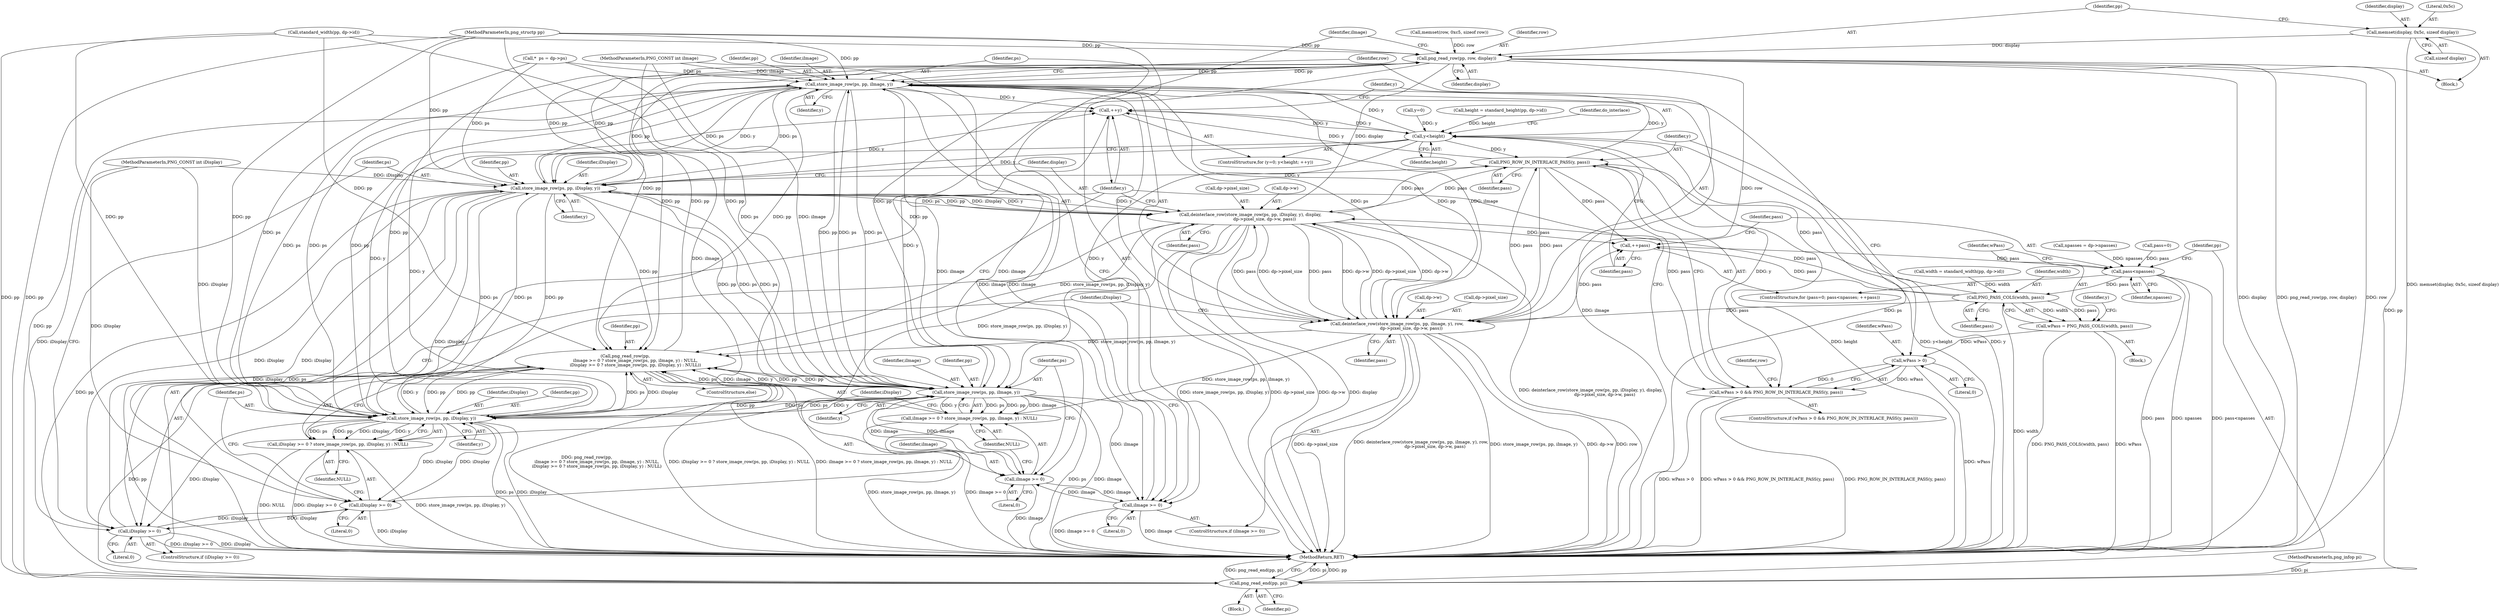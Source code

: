 digraph "0_Android_9d4853418ab2f754c2b63e091c29c5529b8b86ca_127@API" {
"1000198" [label="(Call,memset(display, 0x5c, sizeof display))"];
"1000203" [label="(Call,png_read_row(pp, row, display))"];
"1000212" [label="(Call,store_image_row(ps, pp, iImage, y))"];
"1000176" [label="(Call,++y)"];
"1000173" [label="(Call,y<height)"];
"1000187" [label="(Call,PNG_ROW_IN_INTERLACE_PASS(y, pass))"];
"1000159" [label="(Call,++pass)"];
"1000156" [label="(Call,pass<npasses)"];
"1000166" [label="(Call,PNG_PASS_COLS(width, pass))"];
"1000164" [label="(Call,wPass = PNG_PASS_COLS(width, pass))"];
"1000184" [label="(Call,wPass > 0)"];
"1000183" [label="(Call,wPass > 0 && PNG_ROW_IN_INTERLACE_PASS(y, pass))"];
"1000211" [label="(Call,deinterlace_row(store_image_row(ps, pp, iImage, y), row,\n                     dp->pixel_size, dp->w, pass))"];
"1000229" [label="(Call,deinterlace_row(store_image_row(ps, pp, iDisplay, y), display,\n                     dp->pixel_size, dp->w, pass))"];
"1000244" [label="(Call,png_read_row(pp,\n               iImage >= 0 ? store_image_row(ps, pp, iImage, y) : NULL,\n               iDisplay >= 0 ? store_image_row(ps, pp, iDisplay, y) : NULL))"];
"1000250" [label="(Call,store_image_row(ps, pp, iImage, y))"];
"1000208" [label="(Call,iImage >= 0)"];
"1000247" [label="(Call,iImage >= 0)"];
"1000230" [label="(Call,store_image_row(ps, pp, iDisplay, y))"];
"1000226" [label="(Call,iDisplay >= 0)"];
"1000257" [label="(Call,iDisplay >= 0)"];
"1000260" [label="(Call,store_image_row(ps, pp, iDisplay, y))"];
"1000256" [label="(Call,iDisplay >= 0 ? store_image_row(ps, pp, iDisplay, y) : NULL)"];
"1000266" [label="(Call,png_read_end(pp, pi))"];
"1000246" [label="(Call,iImage >= 0 ? store_image_row(ps, pp, iImage, y) : NULL)"];
"1000249" [label="(Literal,0)"];
"1000146" [label="(Call,*  ps = dp->ps)"];
"1000242" [label="(Identifier,pass)"];
"1000193" [label="(Call,memset(row, 0xc5, sizeof row))"];
"1000183" [label="(Call,wPass > 0 && PNG_ROW_IN_INTERLACE_PASS(y, pass))"];
"1000186" [label="(Literal,0)"];
"1000265" [label="(Identifier,NULL)"];
"1000170" [label="(Call,y=0)"];
"1000258" [label="(Identifier,iDisplay)"];
"1000234" [label="(Identifier,y)"];
"1000166" [label="(Call,PNG_PASS_COLS(width, pass))"];
"1000190" [label="(Block,)"];
"1000194" [label="(Identifier,row)"];
"1000159" [label="(Call,++pass)"];
"1000255" [label="(Identifier,NULL)"];
"1000225" [label="(ControlStructure,if (iDisplay >= 0))"];
"1000263" [label="(Identifier,iDisplay)"];
"1000254" [label="(Identifier,y)"];
"1000188" [label="(Identifier,y)"];
"1000158" [label="(Identifier,npasses)"];
"1000112" [label="(Call,npasses = dp->npasses)"];
"1000213" [label="(Identifier,ps)"];
"1000215" [label="(Identifier,iImage)"];
"1000207" [label="(ControlStructure,if (iImage >= 0))"];
"1000251" [label="(Identifier,ps)"];
"1000205" [label="(Identifier,row)"];
"1000260" [label="(Call,store_image_row(ps, pp, iDisplay, y))"];
"1000201" [label="(Call,sizeof display)"];
"1000256" [label="(Call,iDisplay >= 0 ? store_image_row(ps, pp, iDisplay, y) : NULL)"];
"1000130" [label="(Call,height = standard_height(pp, dp->id))"];
"1000212" [label="(Call,store_image_row(ps, pp, iImage, y))"];
"1000189" [label="(Identifier,pass)"];
"1000206" [label="(Identifier,display)"];
"1000175" [label="(Identifier,height)"];
"1000164" [label="(Call,wPass = PNG_PASS_COLS(width, pass))"];
"1000168" [label="(Identifier,pass)"];
"1000245" [label="(Identifier,pp)"];
"1000269" [label="(MethodReturn,RET)"];
"1000226" [label="(Call,iDisplay >= 0)"];
"1000261" [label="(Identifier,ps)"];
"1000230" [label="(Call,store_image_row(ps, pp, iDisplay, y))"];
"1000253" [label="(Identifier,iImage)"];
"1000138" [label="(Call,width = standard_width(pp, dp->id))"];
"1000252" [label="(Identifier,pp)"];
"1000108" [label="(MethodParameterIn,PNG_CONST int iImage)"];
"1000229" [label="(Call,deinterlace_row(store_image_row(ps, pp, iDisplay, y), display,\n                     dp->pixel_size, dp->w, pass))"];
"1000157" [label="(Identifier,pass)"];
"1000109" [label="(MethodParameterIn,PNG_CONST int iDisplay)"];
"1000211" [label="(Call,deinterlace_row(store_image_row(ps, pp, iImage, y), row,\n                     dp->pixel_size, dp->w, pass))"];
"1000153" [label="(Call,pass=0)"];
"1000173" [label="(Call,y<height)"];
"1000156" [label="(Call,pass<npasses)"];
"1000110" [label="(Block,)"];
"1000107" [label="(MethodParameterIn,png_infop pi)"];
"1000262" [label="(Identifier,pp)"];
"1000210" [label="(Literal,0)"];
"1000182" [label="(ControlStructure,if (wPass > 0 && PNG_ROW_IN_INTERLACE_PASS(y, pass)))"];
"1000187" [label="(Call,PNG_ROW_IN_INTERLACE_PASS(y, pass))"];
"1000140" [label="(Call,standard_width(pp, dp->id))"];
"1000165" [label="(Identifier,wPass)"];
"1000185" [label="(Identifier,wPass)"];
"1000209" [label="(Identifier,iImage)"];
"1000232" [label="(Identifier,pp)"];
"1000235" [label="(Identifier,display)"];
"1000161" [label="(Block,)"];
"1000257" [label="(Call,iDisplay >= 0)"];
"1000236" [label="(Call,dp->pixel_size)"];
"1000221" [label="(Call,dp->w)"];
"1000199" [label="(Identifier,display)"];
"1000247" [label="(Call,iImage >= 0)"];
"1000204" [label="(Identifier,pp)"];
"1000218" [label="(Call,dp->pixel_size)"];
"1000177" [label="(Identifier,y)"];
"1000167" [label="(Identifier,width)"];
"1000184" [label="(Call,wPass > 0)"];
"1000214" [label="(Identifier,pp)"];
"1000174" [label="(Identifier,y)"];
"1000208" [label="(Call,iImage >= 0)"];
"1000106" [label="(MethodParameterIn,png_structp pp)"];
"1000267" [label="(Identifier,pp)"];
"1000171" [label="(Identifier,y)"];
"1000246" [label="(Call,iImage >= 0 ? store_image_row(ps, pp, iImage, y) : NULL)"];
"1000239" [label="(Call,dp->w)"];
"1000216" [label="(Identifier,y)"];
"1000264" [label="(Identifier,y)"];
"1000160" [label="(Identifier,pass)"];
"1000266" [label="(Call,png_read_end(pp, pi))"];
"1000228" [label="(Literal,0)"];
"1000268" [label="(Identifier,pi)"];
"1000203" [label="(Call,png_read_row(pp, row, display))"];
"1000224" [label="(Identifier,pass)"];
"1000233" [label="(Identifier,iDisplay)"];
"1000244" [label="(Call,png_read_row(pp,\n               iImage >= 0 ? store_image_row(ps, pp, iImage, y) : NULL,\n               iDisplay >= 0 ? store_image_row(ps, pp, iDisplay, y) : NULL))"];
"1000248" [label="(Identifier,iImage)"];
"1000250" [label="(Call,store_image_row(ps, pp, iImage, y))"];
"1000176" [label="(Call,++y)"];
"1000152" [label="(ControlStructure,for (pass=0; pass<npasses; ++pass))"];
"1000243" [label="(ControlStructure,else)"];
"1000180" [label="(Identifier,do_interlace)"];
"1000198" [label="(Call,memset(display, 0x5c, sizeof display))"];
"1000227" [label="(Identifier,iDisplay)"];
"1000259" [label="(Literal,0)"];
"1000169" [label="(ControlStructure,for (y=0; y<height; ++y))"];
"1000231" [label="(Identifier,ps)"];
"1000200" [label="(Literal,0x5c)"];
"1000217" [label="(Identifier,row)"];
"1000198" -> "1000190"  [label="AST: "];
"1000198" -> "1000201"  [label="CFG: "];
"1000199" -> "1000198"  [label="AST: "];
"1000200" -> "1000198"  [label="AST: "];
"1000201" -> "1000198"  [label="AST: "];
"1000204" -> "1000198"  [label="CFG: "];
"1000198" -> "1000269"  [label="DDG: memset(display, 0x5c, sizeof display)"];
"1000198" -> "1000203"  [label="DDG: display"];
"1000203" -> "1000190"  [label="AST: "];
"1000203" -> "1000206"  [label="CFG: "];
"1000204" -> "1000203"  [label="AST: "];
"1000205" -> "1000203"  [label="AST: "];
"1000206" -> "1000203"  [label="AST: "];
"1000209" -> "1000203"  [label="CFG: "];
"1000203" -> "1000269"  [label="DDG: display"];
"1000203" -> "1000269"  [label="DDG: png_read_row(pp, row, display)"];
"1000203" -> "1000269"  [label="DDG: row"];
"1000212" -> "1000203"  [label="DDG: pp"];
"1000140" -> "1000203"  [label="DDG: pp"];
"1000230" -> "1000203"  [label="DDG: pp"];
"1000244" -> "1000203"  [label="DDG: pp"];
"1000106" -> "1000203"  [label="DDG: pp"];
"1000193" -> "1000203"  [label="DDG: row"];
"1000203" -> "1000212"  [label="DDG: pp"];
"1000203" -> "1000211"  [label="DDG: row"];
"1000203" -> "1000230"  [label="DDG: pp"];
"1000203" -> "1000229"  [label="DDG: display"];
"1000203" -> "1000244"  [label="DDG: pp"];
"1000203" -> "1000250"  [label="DDG: pp"];
"1000203" -> "1000260"  [label="DDG: pp"];
"1000203" -> "1000266"  [label="DDG: pp"];
"1000212" -> "1000211"  [label="AST: "];
"1000212" -> "1000216"  [label="CFG: "];
"1000213" -> "1000212"  [label="AST: "];
"1000214" -> "1000212"  [label="AST: "];
"1000215" -> "1000212"  [label="AST: "];
"1000216" -> "1000212"  [label="AST: "];
"1000217" -> "1000212"  [label="CFG: "];
"1000212" -> "1000269"  [label="DDG: ps"];
"1000212" -> "1000269"  [label="DDG: iImage"];
"1000212" -> "1000176"  [label="DDG: y"];
"1000212" -> "1000208"  [label="DDG: iImage"];
"1000212" -> "1000211"  [label="DDG: ps"];
"1000212" -> "1000211"  [label="DDG: pp"];
"1000212" -> "1000211"  [label="DDG: iImage"];
"1000212" -> "1000211"  [label="DDG: y"];
"1000250" -> "1000212"  [label="DDG: ps"];
"1000230" -> "1000212"  [label="DDG: ps"];
"1000260" -> "1000212"  [label="DDG: ps"];
"1000146" -> "1000212"  [label="DDG: ps"];
"1000106" -> "1000212"  [label="DDG: pp"];
"1000208" -> "1000212"  [label="DDG: iImage"];
"1000108" -> "1000212"  [label="DDG: iImage"];
"1000187" -> "1000212"  [label="DDG: y"];
"1000173" -> "1000212"  [label="DDG: y"];
"1000212" -> "1000230"  [label="DDG: ps"];
"1000212" -> "1000230"  [label="DDG: pp"];
"1000212" -> "1000230"  [label="DDG: y"];
"1000212" -> "1000244"  [label="DDG: pp"];
"1000212" -> "1000247"  [label="DDG: iImage"];
"1000212" -> "1000250"  [label="DDG: ps"];
"1000212" -> "1000250"  [label="DDG: pp"];
"1000212" -> "1000260"  [label="DDG: ps"];
"1000212" -> "1000260"  [label="DDG: pp"];
"1000212" -> "1000266"  [label="DDG: pp"];
"1000176" -> "1000169"  [label="AST: "];
"1000176" -> "1000177"  [label="CFG: "];
"1000177" -> "1000176"  [label="AST: "];
"1000174" -> "1000176"  [label="CFG: "];
"1000176" -> "1000173"  [label="DDG: y"];
"1000187" -> "1000176"  [label="DDG: y"];
"1000250" -> "1000176"  [label="DDG: y"];
"1000260" -> "1000176"  [label="DDG: y"];
"1000230" -> "1000176"  [label="DDG: y"];
"1000173" -> "1000176"  [label="DDG: y"];
"1000173" -> "1000169"  [label="AST: "];
"1000173" -> "1000175"  [label="CFG: "];
"1000174" -> "1000173"  [label="AST: "];
"1000175" -> "1000173"  [label="AST: "];
"1000180" -> "1000173"  [label="CFG: "];
"1000160" -> "1000173"  [label="CFG: "];
"1000173" -> "1000269"  [label="DDG: y<height"];
"1000173" -> "1000269"  [label="DDG: y"];
"1000173" -> "1000269"  [label="DDG: height"];
"1000170" -> "1000173"  [label="DDG: y"];
"1000130" -> "1000173"  [label="DDG: height"];
"1000173" -> "1000187"  [label="DDG: y"];
"1000173" -> "1000230"  [label="DDG: y"];
"1000173" -> "1000250"  [label="DDG: y"];
"1000173" -> "1000260"  [label="DDG: y"];
"1000187" -> "1000183"  [label="AST: "];
"1000187" -> "1000189"  [label="CFG: "];
"1000188" -> "1000187"  [label="AST: "];
"1000189" -> "1000187"  [label="AST: "];
"1000183" -> "1000187"  [label="CFG: "];
"1000187" -> "1000159"  [label="DDG: pass"];
"1000187" -> "1000183"  [label="DDG: y"];
"1000187" -> "1000183"  [label="DDG: pass"];
"1000166" -> "1000187"  [label="DDG: pass"];
"1000229" -> "1000187"  [label="DDG: pass"];
"1000211" -> "1000187"  [label="DDG: pass"];
"1000187" -> "1000211"  [label="DDG: pass"];
"1000187" -> "1000230"  [label="DDG: y"];
"1000187" -> "1000229"  [label="DDG: pass"];
"1000159" -> "1000152"  [label="AST: "];
"1000159" -> "1000160"  [label="CFG: "];
"1000160" -> "1000159"  [label="AST: "];
"1000157" -> "1000159"  [label="CFG: "];
"1000159" -> "1000156"  [label="DDG: pass"];
"1000166" -> "1000159"  [label="DDG: pass"];
"1000229" -> "1000159"  [label="DDG: pass"];
"1000211" -> "1000159"  [label="DDG: pass"];
"1000156" -> "1000152"  [label="AST: "];
"1000156" -> "1000158"  [label="CFG: "];
"1000157" -> "1000156"  [label="AST: "];
"1000158" -> "1000156"  [label="AST: "];
"1000165" -> "1000156"  [label="CFG: "];
"1000267" -> "1000156"  [label="CFG: "];
"1000156" -> "1000269"  [label="DDG: pass"];
"1000156" -> "1000269"  [label="DDG: npasses"];
"1000156" -> "1000269"  [label="DDG: pass<npasses"];
"1000153" -> "1000156"  [label="DDG: pass"];
"1000112" -> "1000156"  [label="DDG: npasses"];
"1000156" -> "1000166"  [label="DDG: pass"];
"1000166" -> "1000164"  [label="AST: "];
"1000166" -> "1000168"  [label="CFG: "];
"1000167" -> "1000166"  [label="AST: "];
"1000168" -> "1000166"  [label="AST: "];
"1000164" -> "1000166"  [label="CFG: "];
"1000166" -> "1000269"  [label="DDG: width"];
"1000166" -> "1000164"  [label="DDG: width"];
"1000166" -> "1000164"  [label="DDG: pass"];
"1000138" -> "1000166"  [label="DDG: width"];
"1000166" -> "1000211"  [label="DDG: pass"];
"1000166" -> "1000229"  [label="DDG: pass"];
"1000164" -> "1000161"  [label="AST: "];
"1000165" -> "1000164"  [label="AST: "];
"1000171" -> "1000164"  [label="CFG: "];
"1000164" -> "1000269"  [label="DDG: PNG_PASS_COLS(width, pass)"];
"1000164" -> "1000269"  [label="DDG: wPass"];
"1000164" -> "1000184"  [label="DDG: wPass"];
"1000184" -> "1000183"  [label="AST: "];
"1000184" -> "1000186"  [label="CFG: "];
"1000185" -> "1000184"  [label="AST: "];
"1000186" -> "1000184"  [label="AST: "];
"1000188" -> "1000184"  [label="CFG: "];
"1000183" -> "1000184"  [label="CFG: "];
"1000184" -> "1000269"  [label="DDG: wPass"];
"1000184" -> "1000183"  [label="DDG: wPass"];
"1000184" -> "1000183"  [label="DDG: 0"];
"1000183" -> "1000182"  [label="AST: "];
"1000194" -> "1000183"  [label="CFG: "];
"1000177" -> "1000183"  [label="CFG: "];
"1000183" -> "1000269"  [label="DDG: PNG_ROW_IN_INTERLACE_PASS(y, pass)"];
"1000183" -> "1000269"  [label="DDG: wPass > 0"];
"1000183" -> "1000269"  [label="DDG: wPass > 0 && PNG_ROW_IN_INTERLACE_PASS(y, pass)"];
"1000211" -> "1000207"  [label="AST: "];
"1000211" -> "1000224"  [label="CFG: "];
"1000217" -> "1000211"  [label="AST: "];
"1000218" -> "1000211"  [label="AST: "];
"1000221" -> "1000211"  [label="AST: "];
"1000224" -> "1000211"  [label="AST: "];
"1000227" -> "1000211"  [label="CFG: "];
"1000211" -> "1000269"  [label="DDG: store_image_row(ps, pp, iImage, y)"];
"1000211" -> "1000269"  [label="DDG: dp->w"];
"1000211" -> "1000269"  [label="DDG: row"];
"1000211" -> "1000269"  [label="DDG: dp->pixel_size"];
"1000211" -> "1000269"  [label="DDG: deinterlace_row(store_image_row(ps, pp, iImage, y), row,\n                     dp->pixel_size, dp->w, pass)"];
"1000229" -> "1000211"  [label="DDG: dp->pixel_size"];
"1000229" -> "1000211"  [label="DDG: dp->w"];
"1000229" -> "1000211"  [label="DDG: pass"];
"1000211" -> "1000229"  [label="DDG: dp->pixel_size"];
"1000211" -> "1000229"  [label="DDG: dp->w"];
"1000211" -> "1000229"  [label="DDG: pass"];
"1000211" -> "1000244"  [label="DDG: store_image_row(ps, pp, iImage, y)"];
"1000211" -> "1000246"  [label="DDG: store_image_row(ps, pp, iImage, y)"];
"1000229" -> "1000225"  [label="AST: "];
"1000229" -> "1000242"  [label="CFG: "];
"1000230" -> "1000229"  [label="AST: "];
"1000235" -> "1000229"  [label="AST: "];
"1000236" -> "1000229"  [label="AST: "];
"1000239" -> "1000229"  [label="AST: "];
"1000242" -> "1000229"  [label="AST: "];
"1000177" -> "1000229"  [label="CFG: "];
"1000229" -> "1000269"  [label="DDG: store_image_row(ps, pp, iDisplay, y)"];
"1000229" -> "1000269"  [label="DDG: dp->pixel_size"];
"1000229" -> "1000269"  [label="DDG: dp->w"];
"1000229" -> "1000269"  [label="DDG: display"];
"1000229" -> "1000269"  [label="DDG: deinterlace_row(store_image_row(ps, pp, iDisplay, y), display,\n                     dp->pixel_size, dp->w, pass)"];
"1000230" -> "1000229"  [label="DDG: ps"];
"1000230" -> "1000229"  [label="DDG: pp"];
"1000230" -> "1000229"  [label="DDG: iDisplay"];
"1000230" -> "1000229"  [label="DDG: y"];
"1000229" -> "1000244"  [label="DDG: store_image_row(ps, pp, iDisplay, y)"];
"1000229" -> "1000256"  [label="DDG: store_image_row(ps, pp, iDisplay, y)"];
"1000244" -> "1000243"  [label="AST: "];
"1000244" -> "1000256"  [label="CFG: "];
"1000245" -> "1000244"  [label="AST: "];
"1000246" -> "1000244"  [label="AST: "];
"1000256" -> "1000244"  [label="AST: "];
"1000177" -> "1000244"  [label="CFG: "];
"1000244" -> "1000269"  [label="DDG: png_read_row(pp,\n               iImage >= 0 ? store_image_row(ps, pp, iImage, y) : NULL,\n               iDisplay >= 0 ? store_image_row(ps, pp, iDisplay, y) : NULL)"];
"1000244" -> "1000269"  [label="DDG: iDisplay >= 0 ? store_image_row(ps, pp, iDisplay, y) : NULL"];
"1000244" -> "1000269"  [label="DDG: iImage >= 0 ? store_image_row(ps, pp, iImage, y) : NULL"];
"1000140" -> "1000244"  [label="DDG: pp"];
"1000250" -> "1000244"  [label="DDG: pp"];
"1000250" -> "1000244"  [label="DDG: ps"];
"1000250" -> "1000244"  [label="DDG: iImage"];
"1000250" -> "1000244"  [label="DDG: y"];
"1000260" -> "1000244"  [label="DDG: pp"];
"1000260" -> "1000244"  [label="DDG: ps"];
"1000260" -> "1000244"  [label="DDG: iDisplay"];
"1000260" -> "1000244"  [label="DDG: y"];
"1000230" -> "1000244"  [label="DDG: pp"];
"1000106" -> "1000244"  [label="DDG: pp"];
"1000244" -> "1000250"  [label="DDG: pp"];
"1000244" -> "1000260"  [label="DDG: pp"];
"1000244" -> "1000266"  [label="DDG: pp"];
"1000250" -> "1000246"  [label="AST: "];
"1000250" -> "1000254"  [label="CFG: "];
"1000251" -> "1000250"  [label="AST: "];
"1000252" -> "1000250"  [label="AST: "];
"1000253" -> "1000250"  [label="AST: "];
"1000254" -> "1000250"  [label="AST: "];
"1000246" -> "1000250"  [label="CFG: "];
"1000250" -> "1000269"  [label="DDG: ps"];
"1000250" -> "1000269"  [label="DDG: iImage"];
"1000250" -> "1000208"  [label="DDG: iImage"];
"1000250" -> "1000230"  [label="DDG: ps"];
"1000250" -> "1000247"  [label="DDG: iImage"];
"1000250" -> "1000246"  [label="DDG: ps"];
"1000250" -> "1000246"  [label="DDG: pp"];
"1000250" -> "1000246"  [label="DDG: iImage"];
"1000250" -> "1000246"  [label="DDG: y"];
"1000230" -> "1000250"  [label="DDG: ps"];
"1000230" -> "1000250"  [label="DDG: pp"];
"1000260" -> "1000250"  [label="DDG: ps"];
"1000146" -> "1000250"  [label="DDG: ps"];
"1000140" -> "1000250"  [label="DDG: pp"];
"1000106" -> "1000250"  [label="DDG: pp"];
"1000247" -> "1000250"  [label="DDG: iImage"];
"1000108" -> "1000250"  [label="DDG: iImage"];
"1000250" -> "1000260"  [label="DDG: ps"];
"1000250" -> "1000260"  [label="DDG: pp"];
"1000250" -> "1000260"  [label="DDG: y"];
"1000208" -> "1000207"  [label="AST: "];
"1000208" -> "1000210"  [label="CFG: "];
"1000209" -> "1000208"  [label="AST: "];
"1000210" -> "1000208"  [label="AST: "];
"1000213" -> "1000208"  [label="CFG: "];
"1000227" -> "1000208"  [label="CFG: "];
"1000208" -> "1000269"  [label="DDG: iImage"];
"1000208" -> "1000269"  [label="DDG: iImage >= 0"];
"1000247" -> "1000208"  [label="DDG: iImage"];
"1000108" -> "1000208"  [label="DDG: iImage"];
"1000208" -> "1000247"  [label="DDG: iImage"];
"1000247" -> "1000246"  [label="AST: "];
"1000247" -> "1000249"  [label="CFG: "];
"1000248" -> "1000247"  [label="AST: "];
"1000249" -> "1000247"  [label="AST: "];
"1000251" -> "1000247"  [label="CFG: "];
"1000255" -> "1000247"  [label="CFG: "];
"1000247" -> "1000269"  [label="DDG: iImage"];
"1000108" -> "1000247"  [label="DDG: iImage"];
"1000230" -> "1000234"  [label="CFG: "];
"1000231" -> "1000230"  [label="AST: "];
"1000232" -> "1000230"  [label="AST: "];
"1000233" -> "1000230"  [label="AST: "];
"1000234" -> "1000230"  [label="AST: "];
"1000235" -> "1000230"  [label="CFG: "];
"1000230" -> "1000269"  [label="DDG: iDisplay"];
"1000230" -> "1000269"  [label="DDG: ps"];
"1000230" -> "1000226"  [label="DDG: iDisplay"];
"1000260" -> "1000230"  [label="DDG: ps"];
"1000146" -> "1000230"  [label="DDG: ps"];
"1000106" -> "1000230"  [label="DDG: pp"];
"1000226" -> "1000230"  [label="DDG: iDisplay"];
"1000109" -> "1000230"  [label="DDG: iDisplay"];
"1000230" -> "1000257"  [label="DDG: iDisplay"];
"1000230" -> "1000260"  [label="DDG: ps"];
"1000230" -> "1000260"  [label="DDG: pp"];
"1000230" -> "1000266"  [label="DDG: pp"];
"1000226" -> "1000225"  [label="AST: "];
"1000226" -> "1000228"  [label="CFG: "];
"1000227" -> "1000226"  [label="AST: "];
"1000228" -> "1000226"  [label="AST: "];
"1000231" -> "1000226"  [label="CFG: "];
"1000177" -> "1000226"  [label="CFG: "];
"1000226" -> "1000269"  [label="DDG: iDisplay"];
"1000226" -> "1000269"  [label="DDG: iDisplay >= 0"];
"1000260" -> "1000226"  [label="DDG: iDisplay"];
"1000257" -> "1000226"  [label="DDG: iDisplay"];
"1000109" -> "1000226"  [label="DDG: iDisplay"];
"1000226" -> "1000257"  [label="DDG: iDisplay"];
"1000257" -> "1000256"  [label="AST: "];
"1000257" -> "1000259"  [label="CFG: "];
"1000258" -> "1000257"  [label="AST: "];
"1000259" -> "1000257"  [label="AST: "];
"1000261" -> "1000257"  [label="CFG: "];
"1000265" -> "1000257"  [label="CFG: "];
"1000257" -> "1000269"  [label="DDG: iDisplay"];
"1000260" -> "1000257"  [label="DDG: iDisplay"];
"1000109" -> "1000257"  [label="DDG: iDisplay"];
"1000257" -> "1000260"  [label="DDG: iDisplay"];
"1000260" -> "1000256"  [label="AST: "];
"1000260" -> "1000264"  [label="CFG: "];
"1000261" -> "1000260"  [label="AST: "];
"1000262" -> "1000260"  [label="AST: "];
"1000263" -> "1000260"  [label="AST: "];
"1000264" -> "1000260"  [label="AST: "];
"1000256" -> "1000260"  [label="CFG: "];
"1000260" -> "1000269"  [label="DDG: iDisplay"];
"1000260" -> "1000269"  [label="DDG: ps"];
"1000260" -> "1000256"  [label="DDG: ps"];
"1000260" -> "1000256"  [label="DDG: pp"];
"1000260" -> "1000256"  [label="DDG: iDisplay"];
"1000260" -> "1000256"  [label="DDG: y"];
"1000146" -> "1000260"  [label="DDG: ps"];
"1000140" -> "1000260"  [label="DDG: pp"];
"1000106" -> "1000260"  [label="DDG: pp"];
"1000109" -> "1000260"  [label="DDG: iDisplay"];
"1000256" -> "1000265"  [label="CFG: "];
"1000265" -> "1000256"  [label="AST: "];
"1000256" -> "1000269"  [label="DDG: store_image_row(ps, pp, iDisplay, y)"];
"1000256" -> "1000269"  [label="DDG: NULL"];
"1000256" -> "1000269"  [label="DDG: iDisplay >= 0"];
"1000266" -> "1000110"  [label="AST: "];
"1000266" -> "1000268"  [label="CFG: "];
"1000267" -> "1000266"  [label="AST: "];
"1000268" -> "1000266"  [label="AST: "];
"1000269" -> "1000266"  [label="CFG: "];
"1000266" -> "1000269"  [label="DDG: pi"];
"1000266" -> "1000269"  [label="DDG: pp"];
"1000266" -> "1000269"  [label="DDG: png_read_end(pp, pi)"];
"1000140" -> "1000266"  [label="DDG: pp"];
"1000106" -> "1000266"  [label="DDG: pp"];
"1000107" -> "1000266"  [label="DDG: pi"];
"1000246" -> "1000255"  [label="CFG: "];
"1000255" -> "1000246"  [label="AST: "];
"1000258" -> "1000246"  [label="CFG: "];
"1000246" -> "1000269"  [label="DDG: store_image_row(ps, pp, iImage, y)"];
"1000246" -> "1000269"  [label="DDG: iImage >= 0"];
}
